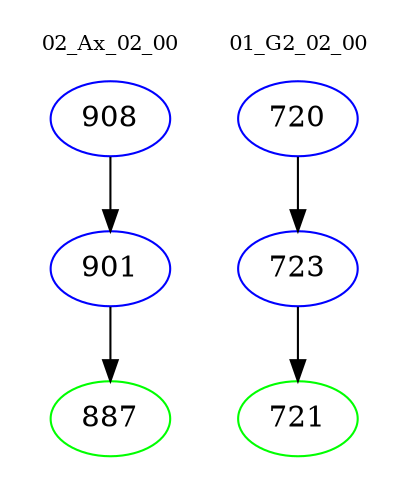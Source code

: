 digraph{
subgraph cluster_0 {
color = white
label = "02_Ax_02_00";
fontsize=10;
T0_908 [label="908", color="blue"]
T0_908 -> T0_901 [color="black"]
T0_901 [label="901", color="blue"]
T0_901 -> T0_887 [color="black"]
T0_887 [label="887", color="green"]
}
subgraph cluster_1 {
color = white
label = "01_G2_02_00";
fontsize=10;
T1_720 [label="720", color="blue"]
T1_720 -> T1_723 [color="black"]
T1_723 [label="723", color="blue"]
T1_723 -> T1_721 [color="black"]
T1_721 [label="721", color="green"]
}
}
